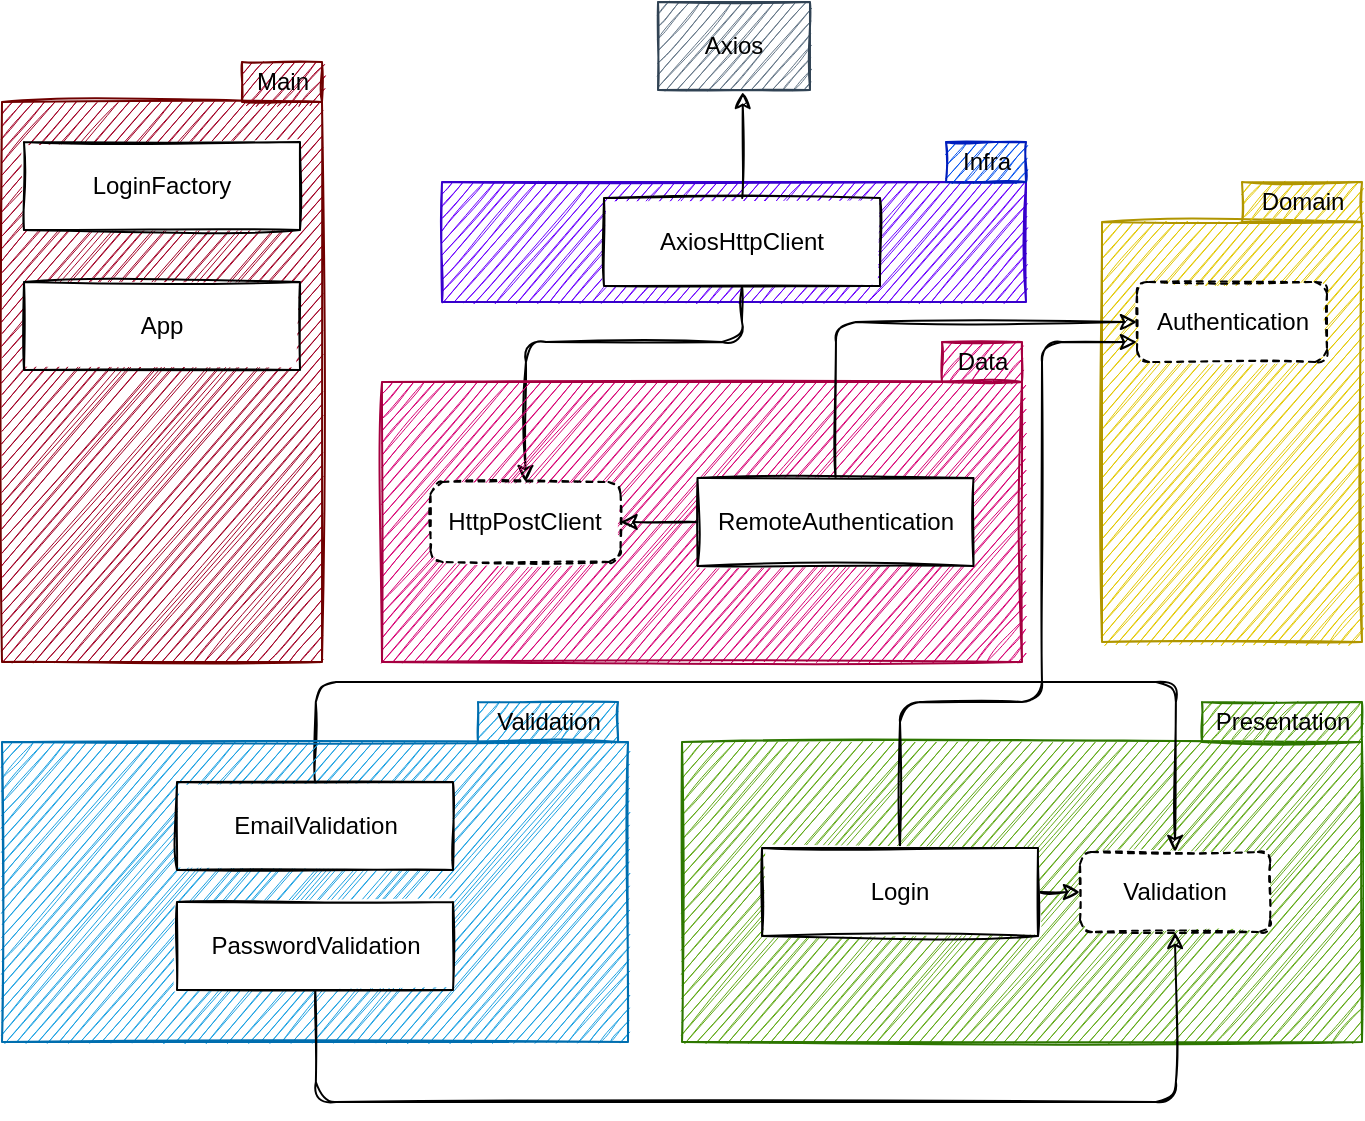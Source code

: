 <mxfile>
    <diagram id="beeDJHBER2gLGEk_ROQv" name="architecture">
        <mxGraphModel dx="983" dy="610" grid="1" gridSize="10" guides="1" tooltips="1" connect="1" arrows="1" fold="1" page="1" pageScale="1" pageWidth="850" pageHeight="1100" math="0" shadow="0">
            <root>
                <mxCell id="0"/>
                <mxCell id="1" parent="0"/>
                <mxCell id="2" value="" style="whiteSpace=wrap;html=1;rounded=0;sketch=1;fillColor=#e3c800;strokeColor=#B09500;fontColor=#000000;" parent="1" vertex="1">
                    <mxGeometry x="635" y="170" width="130" height="210" as="geometry"/>
                </mxCell>
                <mxCell id="3" value="Domain" style="text;html=1;align=center;verticalAlign=middle;resizable=0;points=[];autosize=1;strokeColor=#B09500;fillColor=#e3c800;fontColor=#000000;sketch=1;" parent="1" vertex="1">
                    <mxGeometry x="705" y="150" width="60" height="20" as="geometry"/>
                </mxCell>
                <mxCell id="4" value="Authentication" style="whiteSpace=wrap;html=1;rounded=1;sketch=1;dashed=1;" parent="1" vertex="1">
                    <mxGeometry x="652.5" y="200" width="95" height="40" as="geometry"/>
                </mxCell>
                <mxCell id="5" value="" style="whiteSpace=wrap;html=1;rounded=0;sketch=1;fillColor=#6a00ff;strokeColor=#3700CC;fontColor=#ffffff;" parent="1" vertex="1">
                    <mxGeometry x="305" y="150" width="292" height="60" as="geometry"/>
                </mxCell>
                <mxCell id="6" value="Infra" style="text;html=1;align=center;verticalAlign=middle;resizable=0;points=[];autosize=1;strokeColor=#001DBC;fillColor=#0050ef;fontColor=#000000;sketch=1;" parent="1" vertex="1">
                    <mxGeometry x="557" y="130" width="40" height="20" as="geometry"/>
                </mxCell>
                <mxCell id="10" style="edgeStyle=none;html=1;entryX=0.558;entryY=1.022;entryDx=0;entryDy=0;entryPerimeter=0;fontColor=#000000;sketch=1;" parent="1" source="7" target="8" edge="1">
                    <mxGeometry relative="1" as="geometry"/>
                </mxCell>
                <mxCell id="15" style="edgeStyle=none;sketch=1;html=1;entryX=0.5;entryY=0;entryDx=0;entryDy=0;fontColor=#000000;exitX=0.5;exitY=1;exitDx=0;exitDy=0;" parent="1" source="7" target="14" edge="1">
                    <mxGeometry relative="1" as="geometry">
                        <mxPoint x="455" y="230" as="sourcePoint"/>
                        <Array as="points">
                            <mxPoint x="455" y="230"/>
                            <mxPoint x="347" y="230"/>
                        </Array>
                    </mxGeometry>
                </mxCell>
                <mxCell id="7" value="AxiosHttpClient" style="whiteSpace=wrap;html=1;rounded=0;sketch=1;" parent="1" vertex="1">
                    <mxGeometry x="386" y="158" width="138" height="44" as="geometry"/>
                </mxCell>
                <mxCell id="8" value="Axios" style="whiteSpace=wrap;html=1;rounded=0;sketch=1;fillColor=#647687;strokeColor=#314354;fontColor=#000000;labelBorderColor=none;shadow=0;" parent="1" vertex="1">
                    <mxGeometry x="413" y="60" width="76" height="44" as="geometry"/>
                </mxCell>
                <mxCell id="11" value="" style="whiteSpace=wrap;html=1;rounded=0;sketch=1;fillColor=#d80073;strokeColor=#A50040;fontColor=#ffffff;" parent="1" vertex="1">
                    <mxGeometry x="275" y="250" width="320" height="140" as="geometry"/>
                </mxCell>
                <mxCell id="12" value="Data" style="text;html=1;align=center;verticalAlign=middle;resizable=0;points=[];autosize=1;strokeColor=#A50040;fillColor=#d80073;fontColor=#000000;sketch=1;" parent="1" vertex="1">
                    <mxGeometry x="555" y="230" width="40" height="20" as="geometry"/>
                </mxCell>
                <mxCell id="16" style="edgeStyle=none;sketch=1;html=1;entryX=0;entryY=0.5;entryDx=0;entryDy=0;fontColor=#000000;" parent="1" source="13" target="4" edge="1">
                    <mxGeometry relative="1" as="geometry">
                        <Array as="points">
                            <mxPoint x="502" y="220"/>
                        </Array>
                    </mxGeometry>
                </mxCell>
                <mxCell id="17" style="edgeStyle=none;sketch=1;html=1;entryX=1;entryY=0.5;entryDx=0;entryDy=0;fontColor=#000000;" parent="1" source="13" target="14" edge="1">
                    <mxGeometry relative="1" as="geometry"/>
                </mxCell>
                <mxCell id="13" value="RemoteAuthentication" style="whiteSpace=wrap;html=1;rounded=0;sketch=1;" parent="1" vertex="1">
                    <mxGeometry x="432.75" y="298" width="138" height="44" as="geometry"/>
                </mxCell>
                <mxCell id="14" value="HttpPostClient" style="whiteSpace=wrap;html=1;rounded=1;sketch=1;dashed=1;" parent="1" vertex="1">
                    <mxGeometry x="299.25" y="300" width="95" height="40" as="geometry"/>
                </mxCell>
                <mxCell id="18" value="" style="whiteSpace=wrap;html=1;rounded=0;sketch=1;fillColor=#a20025;strokeColor=#6F0000;fontColor=#ffffff;" parent="1" vertex="1">
                    <mxGeometry x="85" y="110" width="160" height="280" as="geometry"/>
                </mxCell>
                <mxCell id="19" value="Main" style="text;html=1;align=center;verticalAlign=middle;resizable=0;points=[];autosize=1;strokeColor=#6F0000;fillColor=#a20025;fontColor=#000000;sketch=1;" parent="1" vertex="1">
                    <mxGeometry x="205" y="90" width="40" height="20" as="geometry"/>
                </mxCell>
                <mxCell id="20" value="" style="whiteSpace=wrap;html=1;rounded=0;sketch=1;fillColor=#60a917;strokeColor=#2D7600;fontColor=#ffffff;" parent="1" vertex="1">
                    <mxGeometry x="425" y="430" width="340" height="150" as="geometry"/>
                </mxCell>
                <mxCell id="21" value="Presentation" style="text;html=1;align=center;verticalAlign=middle;resizable=0;points=[];autosize=1;strokeColor=#2D7600;fillColor=#60a917;fontColor=#000000;sketch=1;" parent="1" vertex="1">
                    <mxGeometry x="685" y="410" width="80" height="20" as="geometry"/>
                </mxCell>
                <mxCell id="31" style="edgeStyle=none;sketch=1;html=1;fontColor=#000000;" parent="1" source="22" target="24" edge="1">
                    <mxGeometry relative="1" as="geometry"/>
                </mxCell>
                <mxCell id="32" style="edgeStyle=none;sketch=1;html=1;entryX=0;entryY=0.75;entryDx=0;entryDy=0;fontColor=#000000;" parent="1" source="22" target="4" edge="1">
                    <mxGeometry relative="1" as="geometry">
                        <Array as="points">
                            <mxPoint x="534" y="410"/>
                            <mxPoint x="605" y="410"/>
                            <mxPoint x="605" y="230"/>
                        </Array>
                    </mxGeometry>
                </mxCell>
                <mxCell id="22" value="Login" style="whiteSpace=wrap;html=1;rounded=0;sketch=1;" parent="1" vertex="1">
                    <mxGeometry x="465" y="483" width="138" height="44" as="geometry"/>
                </mxCell>
                <mxCell id="24" value="Validation" style="whiteSpace=wrap;html=1;rounded=1;sketch=1;dashed=1;" parent="1" vertex="1">
                    <mxGeometry x="624" y="485" width="95" height="40" as="geometry"/>
                </mxCell>
                <mxCell id="30" style="edgeStyle=none;sketch=1;html=1;entryX=0.5;entryY=0;entryDx=0;entryDy=0;fontColor=#000000;exitX=0.5;exitY=0;exitDx=0;exitDy=0;" parent="1" source="27" target="24" edge="1">
                    <mxGeometry relative="1" as="geometry">
                        <Array as="points">
                            <mxPoint x="242" y="400"/>
                            <mxPoint x="672" y="400"/>
                        </Array>
                    </mxGeometry>
                </mxCell>
                <mxCell id="25" value="" style="whiteSpace=wrap;html=1;rounded=0;sketch=1;fillColor=#1ba1e2;strokeColor=#006EAF;fontColor=#ffffff;" parent="1" vertex="1">
                    <mxGeometry x="85" y="430" width="313" height="150" as="geometry"/>
                </mxCell>
                <mxCell id="26" value="Validation" style="text;html=1;align=center;verticalAlign=middle;resizable=0;points=[];autosize=1;strokeColor=#006EAF;fillColor=#1ba1e2;fontColor=#000000;sketch=1;" parent="1" vertex="1">
                    <mxGeometry x="323" y="410" width="70" height="20" as="geometry"/>
                </mxCell>
                <mxCell id="27" value="EmailValidation" style="whiteSpace=wrap;html=1;rounded=0;sketch=1;" parent="1" vertex="1">
                    <mxGeometry x="172.5" y="450" width="138" height="44" as="geometry"/>
                </mxCell>
                <mxCell id="29" style="edgeStyle=none;sketch=1;html=1;entryX=0.5;entryY=1;entryDx=0;entryDy=0;fontColor=#000000;" parent="1" source="28" target="24" edge="1">
                    <mxGeometry relative="1" as="geometry">
                        <Array as="points">
                            <mxPoint x="242" y="610"/>
                            <mxPoint x="672" y="610"/>
                        </Array>
                    </mxGeometry>
                </mxCell>
                <mxCell id="28" value="PasswordValidation" style="whiteSpace=wrap;html=1;rounded=0;sketch=1;" parent="1" vertex="1">
                    <mxGeometry x="172.5" y="510" width="138" height="44" as="geometry"/>
                </mxCell>
                <mxCell id="33" value="LoginFactory" style="whiteSpace=wrap;html=1;rounded=0;sketch=1;" parent="1" vertex="1">
                    <mxGeometry x="96" y="130" width="138" height="44" as="geometry"/>
                </mxCell>
                <mxCell id="34" value="App" style="whiteSpace=wrap;html=1;rounded=0;sketch=1;" parent="1" vertex="1">
                    <mxGeometry x="96" y="200" width="138" height="44" as="geometry"/>
                </mxCell>
            </root>
        </mxGraphModel>
    </diagram>
</mxfile>